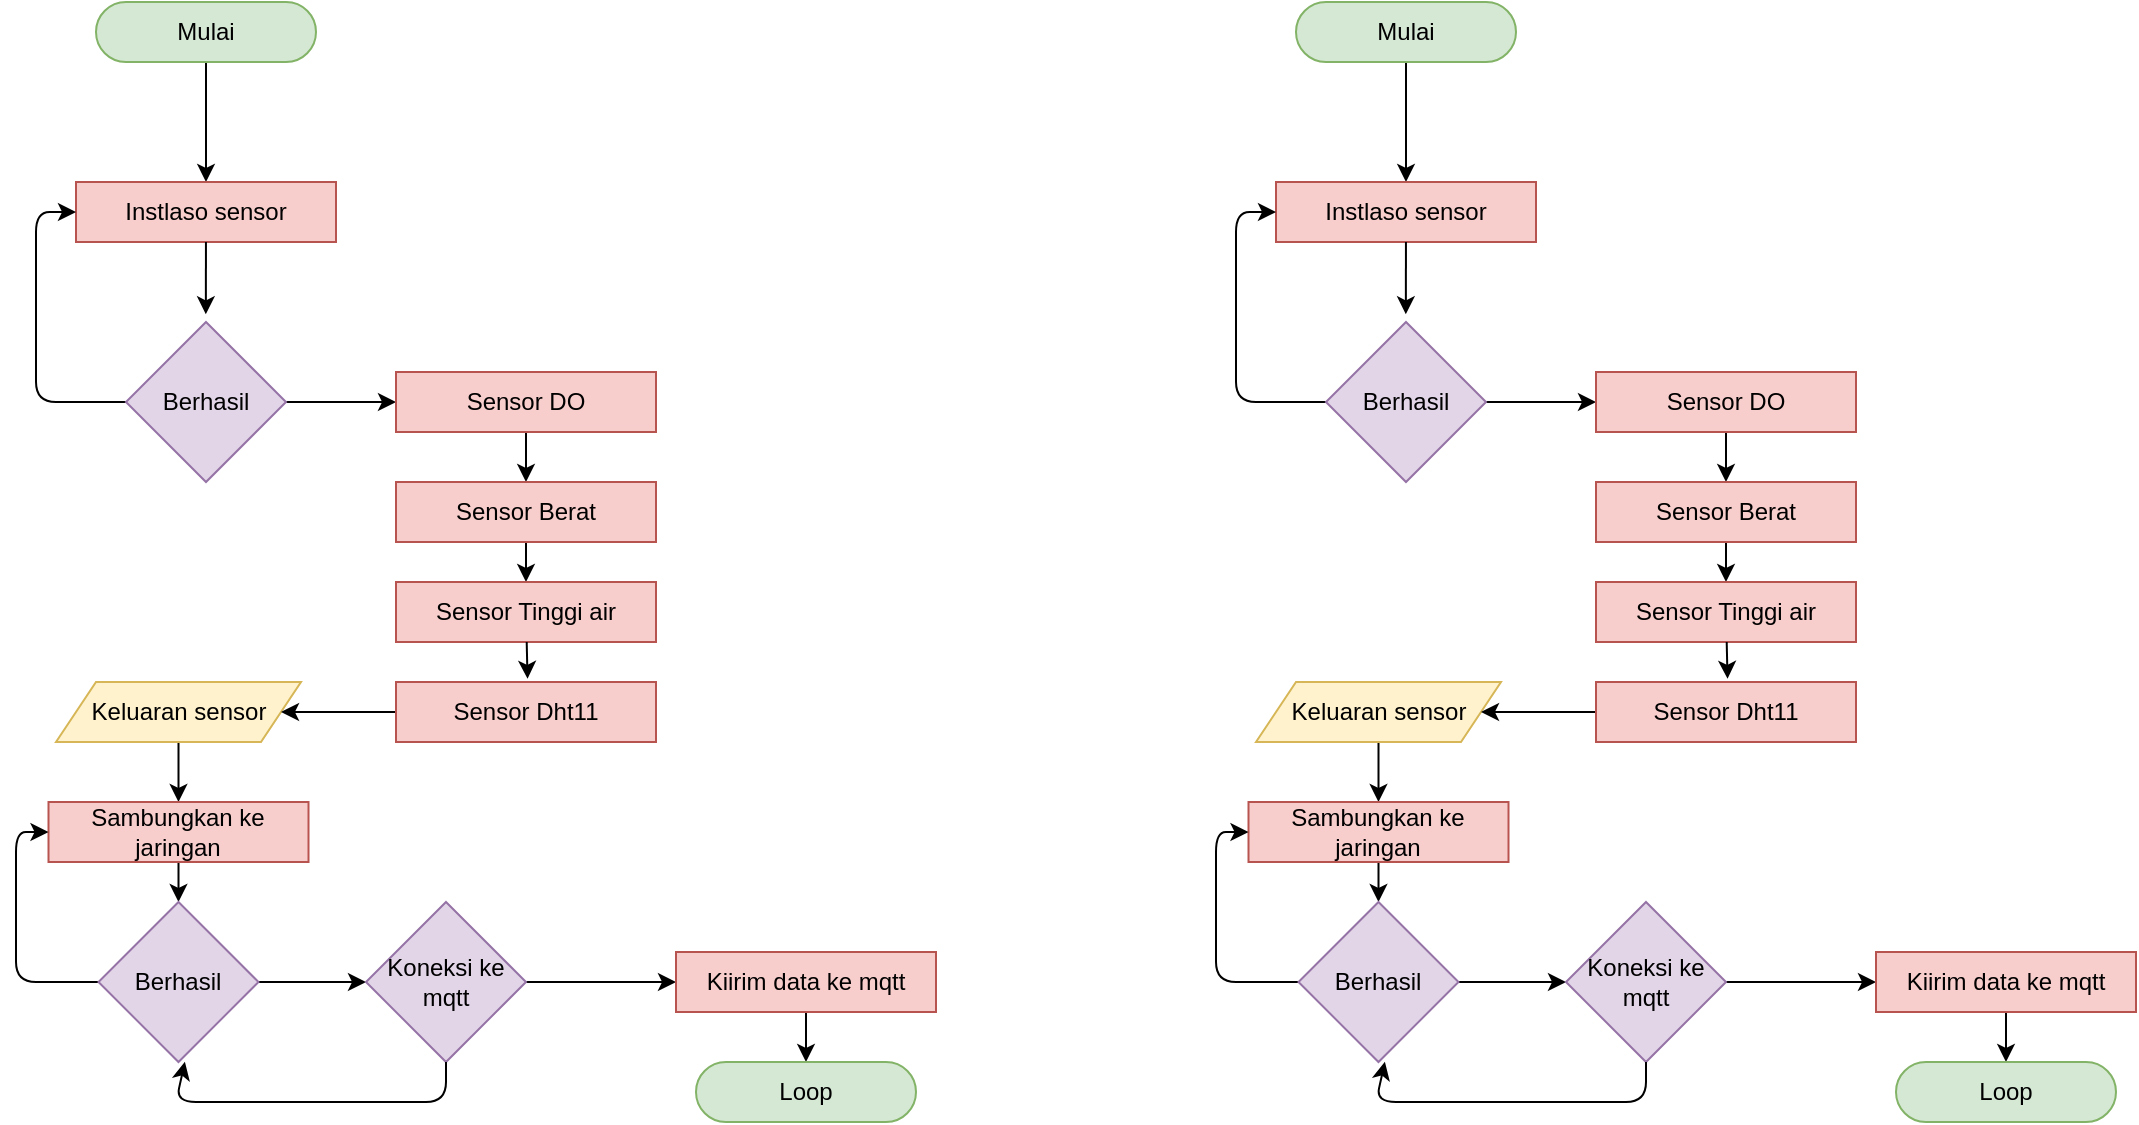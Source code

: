 <mxfile>
    <diagram id="Q31rNGidlCDa2dRJ94rk" name="Page-1">
        <mxGraphModel dx="1351" dy="779" grid="1" gridSize="10" guides="1" tooltips="1" connect="1" arrows="1" fold="1" page="1" pageScale="1" pageWidth="850" pageHeight="1100" math="0" shadow="0">
            <root>
                <mxCell id="0"/>
                <mxCell id="1" parent="0"/>
                <mxCell id="33" style="edgeStyle=none;html=1;entryX=0.5;entryY=0;entryDx=0;entryDy=0;" parent="1" source="22" target="26" edge="1">
                    <mxGeometry relative="1" as="geometry"/>
                </mxCell>
                <mxCell id="22" value="&amp;nbsp;Mulai&amp;nbsp;" style="rounded=1;whiteSpace=wrap;html=1;arcSize=50;fillColor=#d5e8d4;strokeColor=#82b366;" parent="1" vertex="1">
                    <mxGeometry x="210" y="90" width="110" height="30" as="geometry"/>
                </mxCell>
                <mxCell id="26" value="Instlaso sensor" style="rounded=0;whiteSpace=wrap;html=1;fillColor=#f8cecc;strokeColor=#b85450;" parent="1" vertex="1">
                    <mxGeometry x="200" y="180" width="130" height="30" as="geometry"/>
                </mxCell>
                <mxCell id="50" style="edgeStyle=none;html=1;entryX=0.5;entryY=0;entryDx=0;entryDy=0;" parent="1" source="27" target="46" edge="1">
                    <mxGeometry relative="1" as="geometry"/>
                </mxCell>
                <mxCell id="27" value="Keluaran sensor" style="shape=parallelogram;perimeter=parallelogramPerimeter;whiteSpace=wrap;html=1;fixedSize=1;fillColor=#fff2cc;strokeColor=#d6b656;" parent="1" vertex="1">
                    <mxGeometry x="190" y="430" width="122.5" height="30" as="geometry"/>
                </mxCell>
                <mxCell id="37" value="" style="edgeStyle=none;html=1;" parent="1" source="31" target="35" edge="1">
                    <mxGeometry relative="1" as="geometry"/>
                </mxCell>
                <mxCell id="41" style="edgeStyle=none;html=1;entryX=0;entryY=0.5;entryDx=0;entryDy=0;" parent="1" source="31" target="26" edge="1">
                    <mxGeometry relative="1" as="geometry">
                        <Array as="points">
                            <mxPoint x="180" y="290"/>
                            <mxPoint x="180" y="195"/>
                        </Array>
                    </mxGeometry>
                </mxCell>
                <mxCell id="31" value="Berhasil" style="rhombus;whiteSpace=wrap;html=1;fillColor=#e1d5e7;strokeColor=#9673a6;" parent="1" vertex="1">
                    <mxGeometry x="225" y="250" width="80" height="80" as="geometry"/>
                </mxCell>
                <mxCell id="34" style="edgeStyle=none;html=1;entryX=0.499;entryY=-0.048;entryDx=0;entryDy=0;entryPerimeter=0;" parent="1" source="26" target="31" edge="1">
                    <mxGeometry relative="1" as="geometry">
                        <mxPoint x="260" y="240" as="targetPoint"/>
                    </mxGeometry>
                </mxCell>
                <mxCell id="42" style="edgeStyle=none;html=1;entryX=0.5;entryY=0;entryDx=0;entryDy=0;" parent="1" source="35" target="38" edge="1">
                    <mxGeometry relative="1" as="geometry"/>
                </mxCell>
                <mxCell id="35" value="Sensor DO" style="rounded=0;whiteSpace=wrap;html=1;fillColor=#f8cecc;strokeColor=#b85450;" parent="1" vertex="1">
                    <mxGeometry x="360" y="275" width="130" height="30" as="geometry"/>
                </mxCell>
                <mxCell id="43" style="edgeStyle=none;html=1;entryX=0.5;entryY=0;entryDx=0;entryDy=0;" parent="1" source="38" target="39" edge="1">
                    <mxGeometry relative="1" as="geometry"/>
                </mxCell>
                <mxCell id="38" value="Sensor Berat" style="rounded=0;whiteSpace=wrap;html=1;fillColor=#f8cecc;strokeColor=#b85450;" parent="1" vertex="1">
                    <mxGeometry x="360" y="330" width="130" height="30" as="geometry"/>
                </mxCell>
                <mxCell id="39" value="Sensor Tinggi air" style="rounded=0;whiteSpace=wrap;html=1;fillColor=#f8cecc;strokeColor=#b85450;" parent="1" vertex="1">
                    <mxGeometry x="360" y="380" width="130" height="30" as="geometry"/>
                </mxCell>
                <mxCell id="45" value="" style="edgeStyle=none;html=1;" parent="1" source="40" target="27" edge="1">
                    <mxGeometry relative="1" as="geometry"/>
                </mxCell>
                <mxCell id="40" value="Sensor Dht11" style="rounded=0;whiteSpace=wrap;html=1;fillColor=#f8cecc;strokeColor=#b85450;" parent="1" vertex="1">
                    <mxGeometry x="360" y="430" width="130" height="30" as="geometry"/>
                </mxCell>
                <mxCell id="44" style="edgeStyle=none;html=1;entryX=0.506;entryY=-0.052;entryDx=0;entryDy=0;entryPerimeter=0;" parent="1" source="39" target="40" edge="1">
                    <mxGeometry relative="1" as="geometry"/>
                </mxCell>
                <mxCell id="48" value="" style="edgeStyle=none;html=1;" parent="1" source="46" target="47" edge="1">
                    <mxGeometry relative="1" as="geometry"/>
                </mxCell>
                <mxCell id="46" value="Sambungkan ke jaringan" style="rounded=0;whiteSpace=wrap;html=1;fillColor=#f8cecc;strokeColor=#b85450;" parent="1" vertex="1">
                    <mxGeometry x="186.25" y="490" width="130" height="30" as="geometry"/>
                </mxCell>
                <mxCell id="52" style="edgeStyle=none;html=1;entryX=0;entryY=0.5;entryDx=0;entryDy=0;" parent="1" source="47" target="51" edge="1">
                    <mxGeometry relative="1" as="geometry"/>
                </mxCell>
                <mxCell id="53" style="edgeStyle=none;html=1;entryX=0;entryY=0.5;entryDx=0;entryDy=0;" parent="1" source="47" target="46" edge="1">
                    <mxGeometry relative="1" as="geometry">
                        <Array as="points">
                            <mxPoint x="170" y="580"/>
                            <mxPoint x="170" y="505"/>
                        </Array>
                    </mxGeometry>
                </mxCell>
                <mxCell id="47" value="Berhasil" style="rhombus;whiteSpace=wrap;html=1;fillColor=#e1d5e7;strokeColor=#9673a6;" parent="1" vertex="1">
                    <mxGeometry x="211.25" y="540" width="80" height="80" as="geometry"/>
                </mxCell>
                <mxCell id="56" value="" style="edgeStyle=none;html=1;" parent="1" source="51" target="55" edge="1">
                    <mxGeometry relative="1" as="geometry"/>
                </mxCell>
                <mxCell id="51" value="Koneksi ke mqtt" style="rhombus;whiteSpace=wrap;html=1;fillColor=#e1d5e7;strokeColor=#9673a6;" parent="1" vertex="1">
                    <mxGeometry x="345" y="540" width="80" height="80" as="geometry"/>
                </mxCell>
                <mxCell id="54" style="edgeStyle=none;html=1;entryX=0.54;entryY=0.999;entryDx=0;entryDy=0;entryPerimeter=0;" parent="1" source="51" target="47" edge="1">
                    <mxGeometry relative="1" as="geometry">
                        <Array as="points">
                            <mxPoint x="385" y="640"/>
                            <mxPoint x="250" y="640"/>
                        </Array>
                    </mxGeometry>
                </mxCell>
                <mxCell id="60" value="" style="edgeStyle=none;html=1;" parent="1" source="55" target="58" edge="1">
                    <mxGeometry relative="1" as="geometry"/>
                </mxCell>
                <mxCell id="55" value="Kiirim data ke mqtt" style="rounded=0;whiteSpace=wrap;html=1;fillColor=#f8cecc;strokeColor=#b85450;" parent="1" vertex="1">
                    <mxGeometry x="500" y="565" width="130" height="30" as="geometry"/>
                </mxCell>
                <mxCell id="58" value="Loop" style="rounded=1;whiteSpace=wrap;html=1;arcSize=50;fillColor=#d5e8d4;strokeColor=#82b366;" parent="1" vertex="1">
                    <mxGeometry x="510" y="620" width="110" height="30" as="geometry"/>
                </mxCell>
                <mxCell id="61" style="edgeStyle=none;html=1;entryX=0.5;entryY=0;entryDx=0;entryDy=0;" edge="1" source="62" target="63" parent="1">
                    <mxGeometry relative="1" as="geometry"/>
                </mxCell>
                <mxCell id="62" value="&amp;nbsp;Mulai&amp;nbsp;" style="rounded=1;whiteSpace=wrap;html=1;arcSize=50;fillColor=#d5e8d4;strokeColor=#82b366;" vertex="1" parent="1">
                    <mxGeometry x="810" y="90" width="110" height="30" as="geometry"/>
                </mxCell>
                <mxCell id="63" value="Instlaso sensor" style="rounded=0;whiteSpace=wrap;html=1;fillColor=#f8cecc;strokeColor=#b85450;" vertex="1" parent="1">
                    <mxGeometry x="800" y="180" width="130" height="30" as="geometry"/>
                </mxCell>
                <mxCell id="64" style="edgeStyle=none;html=1;entryX=0.5;entryY=0;entryDx=0;entryDy=0;" edge="1" source="65" target="79" parent="1">
                    <mxGeometry relative="1" as="geometry"/>
                </mxCell>
                <mxCell id="65" value="Keluaran sensor" style="shape=parallelogram;perimeter=parallelogramPerimeter;whiteSpace=wrap;html=1;fixedSize=1;fillColor=#fff2cc;strokeColor=#d6b656;" vertex="1" parent="1">
                    <mxGeometry x="790" y="430" width="122.5" height="30" as="geometry"/>
                </mxCell>
                <mxCell id="66" value="" style="edgeStyle=none;html=1;" edge="1" source="68" target="71" parent="1">
                    <mxGeometry relative="1" as="geometry"/>
                </mxCell>
                <mxCell id="67" style="edgeStyle=none;html=1;entryX=0;entryY=0.5;entryDx=0;entryDy=0;" edge="1" source="68" target="63" parent="1">
                    <mxGeometry relative="1" as="geometry">
                        <Array as="points">
                            <mxPoint x="780" y="290"/>
                            <mxPoint x="780" y="195"/>
                        </Array>
                    </mxGeometry>
                </mxCell>
                <mxCell id="68" value="Berhasil" style="rhombus;whiteSpace=wrap;html=1;fillColor=#e1d5e7;strokeColor=#9673a6;" vertex="1" parent="1">
                    <mxGeometry x="825" y="250" width="80" height="80" as="geometry"/>
                </mxCell>
                <mxCell id="69" style="edgeStyle=none;html=1;entryX=0.499;entryY=-0.048;entryDx=0;entryDy=0;entryPerimeter=0;" edge="1" source="63" target="68" parent="1">
                    <mxGeometry relative="1" as="geometry">
                        <mxPoint x="860" y="240" as="targetPoint"/>
                    </mxGeometry>
                </mxCell>
                <mxCell id="70" style="edgeStyle=none;html=1;entryX=0.5;entryY=0;entryDx=0;entryDy=0;" edge="1" source="71" target="73" parent="1">
                    <mxGeometry relative="1" as="geometry"/>
                </mxCell>
                <mxCell id="71" value="Sensor DO" style="rounded=0;whiteSpace=wrap;html=1;fillColor=#f8cecc;strokeColor=#b85450;" vertex="1" parent="1">
                    <mxGeometry x="960" y="275" width="130" height="30" as="geometry"/>
                </mxCell>
                <mxCell id="72" style="edgeStyle=none;html=1;entryX=0.5;entryY=0;entryDx=0;entryDy=0;" edge="1" source="73" target="74" parent="1">
                    <mxGeometry relative="1" as="geometry"/>
                </mxCell>
                <mxCell id="73" value="Sensor Berat" style="rounded=0;whiteSpace=wrap;html=1;fillColor=#f8cecc;strokeColor=#b85450;" vertex="1" parent="1">
                    <mxGeometry x="960" y="330" width="130" height="30" as="geometry"/>
                </mxCell>
                <mxCell id="74" value="Sensor Tinggi air" style="rounded=0;whiteSpace=wrap;html=1;fillColor=#f8cecc;strokeColor=#b85450;" vertex="1" parent="1">
                    <mxGeometry x="960" y="380" width="130" height="30" as="geometry"/>
                </mxCell>
                <mxCell id="75" value="" style="edgeStyle=none;html=1;" edge="1" source="76" target="65" parent="1">
                    <mxGeometry relative="1" as="geometry"/>
                </mxCell>
                <mxCell id="76" value="Sensor Dht11" style="rounded=0;whiteSpace=wrap;html=1;fillColor=#f8cecc;strokeColor=#b85450;" vertex="1" parent="1">
                    <mxGeometry x="960" y="430" width="130" height="30" as="geometry"/>
                </mxCell>
                <mxCell id="77" style="edgeStyle=none;html=1;entryX=0.506;entryY=-0.052;entryDx=0;entryDy=0;entryPerimeter=0;" edge="1" source="74" target="76" parent="1">
                    <mxGeometry relative="1" as="geometry"/>
                </mxCell>
                <mxCell id="78" value="" style="edgeStyle=none;html=1;" edge="1" source="79" target="82" parent="1">
                    <mxGeometry relative="1" as="geometry"/>
                </mxCell>
                <mxCell id="79" value="Sambungkan ke jaringan" style="rounded=0;whiteSpace=wrap;html=1;fillColor=#f8cecc;strokeColor=#b85450;" vertex="1" parent="1">
                    <mxGeometry x="786.25" y="490" width="130" height="30" as="geometry"/>
                </mxCell>
                <mxCell id="80" style="edgeStyle=none;html=1;entryX=0;entryY=0.5;entryDx=0;entryDy=0;" edge="1" source="82" target="84" parent="1">
                    <mxGeometry relative="1" as="geometry"/>
                </mxCell>
                <mxCell id="81" style="edgeStyle=none;html=1;entryX=0;entryY=0.5;entryDx=0;entryDy=0;" edge="1" source="82" target="79" parent="1">
                    <mxGeometry relative="1" as="geometry">
                        <Array as="points">
                            <mxPoint x="770" y="580"/>
                            <mxPoint x="770" y="505"/>
                        </Array>
                    </mxGeometry>
                </mxCell>
                <mxCell id="82" value="Berhasil" style="rhombus;whiteSpace=wrap;html=1;fillColor=#e1d5e7;strokeColor=#9673a6;" vertex="1" parent="1">
                    <mxGeometry x="811.25" y="540" width="80" height="80" as="geometry"/>
                </mxCell>
                <mxCell id="83" value="" style="edgeStyle=none;html=1;" edge="1" source="84" target="87" parent="1">
                    <mxGeometry relative="1" as="geometry"/>
                </mxCell>
                <mxCell id="84" value="Koneksi ke mqtt" style="rhombus;whiteSpace=wrap;html=1;fillColor=#e1d5e7;strokeColor=#9673a6;" vertex="1" parent="1">
                    <mxGeometry x="945" y="540" width="80" height="80" as="geometry"/>
                </mxCell>
                <mxCell id="85" style="edgeStyle=none;html=1;entryX=0.54;entryY=0.999;entryDx=0;entryDy=0;entryPerimeter=0;" edge="1" source="84" target="82" parent="1">
                    <mxGeometry relative="1" as="geometry">
                        <Array as="points">
                            <mxPoint x="985" y="640"/>
                            <mxPoint x="850" y="640"/>
                        </Array>
                    </mxGeometry>
                </mxCell>
                <mxCell id="86" value="" style="edgeStyle=none;html=1;" edge="1" source="87" target="88" parent="1">
                    <mxGeometry relative="1" as="geometry"/>
                </mxCell>
                <mxCell id="87" value="Kiirim data ke mqtt" style="rounded=0;whiteSpace=wrap;html=1;fillColor=#f8cecc;strokeColor=#b85450;" vertex="1" parent="1">
                    <mxGeometry x="1100" y="565" width="130" height="30" as="geometry"/>
                </mxCell>
                <mxCell id="88" value="Loop" style="rounded=1;whiteSpace=wrap;html=1;arcSize=50;fillColor=#d5e8d4;strokeColor=#82b366;" vertex="1" parent="1">
                    <mxGeometry x="1110" y="620" width="110" height="30" as="geometry"/>
                </mxCell>
            </root>
        </mxGraphModel>
    </diagram>
</mxfile>